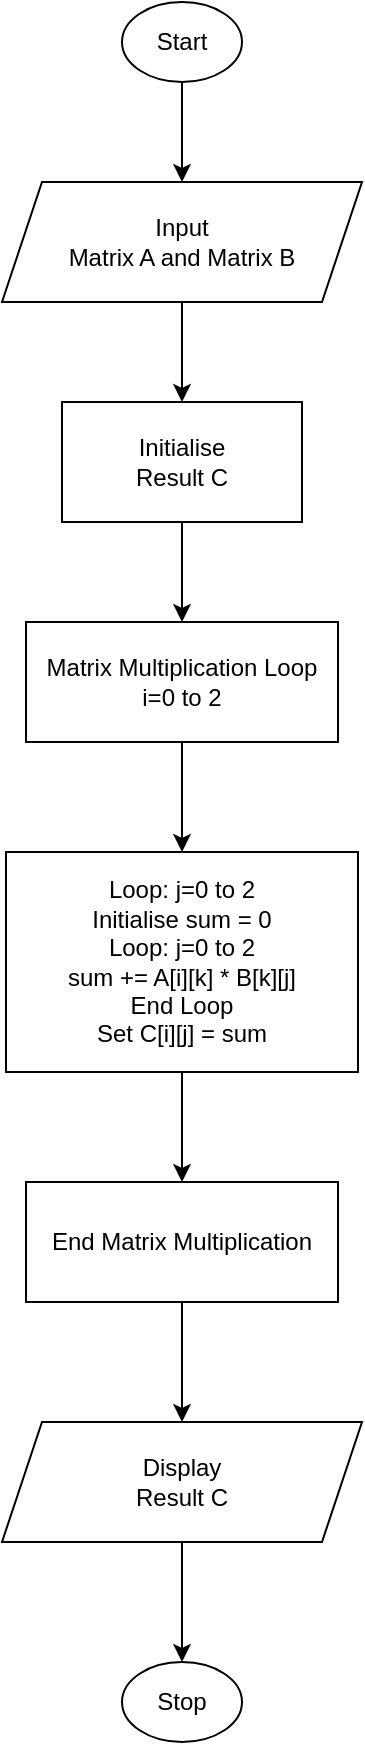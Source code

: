 <mxfile version="22.1.5" type="device">
  <diagram name="Page-1" id="vQP9hLYBUp4dAKwmtIgp">
    <mxGraphModel dx="1224" dy="816" grid="1" gridSize="10" guides="1" tooltips="1" connect="1" arrows="1" fold="1" page="1" pageScale="1" pageWidth="827" pageHeight="1169" math="0" shadow="0">
      <root>
        <mxCell id="0" />
        <mxCell id="1" parent="0" />
        <mxCell id="AIXgzcjw58ZIXvBcZ5kv-164" style="edgeStyle=orthogonalEdgeStyle;rounded=0;orthogonalLoop=1;jettySize=auto;html=1;entryX=0.5;entryY=0;entryDx=0;entryDy=0;" edge="1" parent="1" source="AIXgzcjw58ZIXvBcZ5kv-160" target="AIXgzcjw58ZIXvBcZ5kv-161">
          <mxGeometry relative="1" as="geometry" />
        </mxCell>
        <mxCell id="AIXgzcjw58ZIXvBcZ5kv-160" value="Start" style="ellipse;whiteSpace=wrap;html=1;" vertex="1" parent="1">
          <mxGeometry x="384" y="50" width="60" height="40" as="geometry" />
        </mxCell>
        <mxCell id="AIXgzcjw58ZIXvBcZ5kv-165" style="edgeStyle=orthogonalEdgeStyle;rounded=0;orthogonalLoop=1;jettySize=auto;html=1;" edge="1" parent="1" source="AIXgzcjw58ZIXvBcZ5kv-161" target="AIXgzcjw58ZIXvBcZ5kv-162">
          <mxGeometry relative="1" as="geometry" />
        </mxCell>
        <mxCell id="AIXgzcjw58ZIXvBcZ5kv-161" value="Input&lt;br&gt;Matrix A and Matrix B" style="shape=parallelogram;perimeter=parallelogramPerimeter;whiteSpace=wrap;html=1;fixedSize=1;" vertex="1" parent="1">
          <mxGeometry x="324" y="140" width="180" height="60" as="geometry" />
        </mxCell>
        <mxCell id="AIXgzcjw58ZIXvBcZ5kv-166" style="edgeStyle=orthogonalEdgeStyle;rounded=0;orthogonalLoop=1;jettySize=auto;html=1;entryX=0.5;entryY=0;entryDx=0;entryDy=0;" edge="1" parent="1" source="AIXgzcjw58ZIXvBcZ5kv-162" target="AIXgzcjw58ZIXvBcZ5kv-163">
          <mxGeometry relative="1" as="geometry" />
        </mxCell>
        <mxCell id="AIXgzcjw58ZIXvBcZ5kv-162" value="Initialise&lt;br&gt;Result C" style="rounded=0;whiteSpace=wrap;html=1;" vertex="1" parent="1">
          <mxGeometry x="354" y="250" width="120" height="60" as="geometry" />
        </mxCell>
        <mxCell id="AIXgzcjw58ZIXvBcZ5kv-168" style="edgeStyle=orthogonalEdgeStyle;rounded=0;orthogonalLoop=1;jettySize=auto;html=1;entryX=0.5;entryY=0;entryDx=0;entryDy=0;" edge="1" parent="1" source="AIXgzcjw58ZIXvBcZ5kv-163" target="AIXgzcjw58ZIXvBcZ5kv-167">
          <mxGeometry relative="1" as="geometry" />
        </mxCell>
        <mxCell id="AIXgzcjw58ZIXvBcZ5kv-163" value="Matrix Multiplication Loop&lt;br&gt;i=0 to 2" style="rounded=0;whiteSpace=wrap;html=1;" vertex="1" parent="1">
          <mxGeometry x="336" y="360" width="156" height="60" as="geometry" />
        </mxCell>
        <mxCell id="AIXgzcjw58ZIXvBcZ5kv-172" style="edgeStyle=orthogonalEdgeStyle;rounded=0;orthogonalLoop=1;jettySize=auto;html=1;" edge="1" parent="1" source="AIXgzcjw58ZIXvBcZ5kv-167" target="AIXgzcjw58ZIXvBcZ5kv-169">
          <mxGeometry relative="1" as="geometry" />
        </mxCell>
        <mxCell id="AIXgzcjw58ZIXvBcZ5kv-167" value="Loop: j=0 to 2&lt;br&gt;Initialise sum = 0&lt;br&gt;Loop: j=0 to 2&lt;br&gt;sum += A[i][k] * B[k][j]&lt;br&gt;End Loop&lt;br&gt;Set C[i][j] = sum" style="rounded=0;whiteSpace=wrap;html=1;" vertex="1" parent="1">
          <mxGeometry x="326" y="475" width="176" height="110" as="geometry" />
        </mxCell>
        <mxCell id="AIXgzcjw58ZIXvBcZ5kv-171" style="edgeStyle=orthogonalEdgeStyle;rounded=0;orthogonalLoop=1;jettySize=auto;html=1;" edge="1" parent="1" source="AIXgzcjw58ZIXvBcZ5kv-169" target="AIXgzcjw58ZIXvBcZ5kv-170">
          <mxGeometry relative="1" as="geometry" />
        </mxCell>
        <mxCell id="AIXgzcjw58ZIXvBcZ5kv-169" value="End Matrix Multiplication" style="rounded=0;whiteSpace=wrap;html=1;" vertex="1" parent="1">
          <mxGeometry x="336" y="640" width="156" height="60" as="geometry" />
        </mxCell>
        <mxCell id="AIXgzcjw58ZIXvBcZ5kv-174" style="edgeStyle=orthogonalEdgeStyle;rounded=0;orthogonalLoop=1;jettySize=auto;html=1;entryX=0.5;entryY=0;entryDx=0;entryDy=0;" edge="1" parent="1" source="AIXgzcjw58ZIXvBcZ5kv-170" target="AIXgzcjw58ZIXvBcZ5kv-173">
          <mxGeometry relative="1" as="geometry" />
        </mxCell>
        <mxCell id="AIXgzcjw58ZIXvBcZ5kv-170" value="Display&lt;br&gt;Result C" style="shape=parallelogram;perimeter=parallelogramPerimeter;whiteSpace=wrap;html=1;fixedSize=1;" vertex="1" parent="1">
          <mxGeometry x="324" y="760" width="180" height="60" as="geometry" />
        </mxCell>
        <mxCell id="AIXgzcjw58ZIXvBcZ5kv-173" value="Stop" style="ellipse;whiteSpace=wrap;html=1;" vertex="1" parent="1">
          <mxGeometry x="384" y="880" width="60" height="40" as="geometry" />
        </mxCell>
      </root>
    </mxGraphModel>
  </diagram>
</mxfile>
